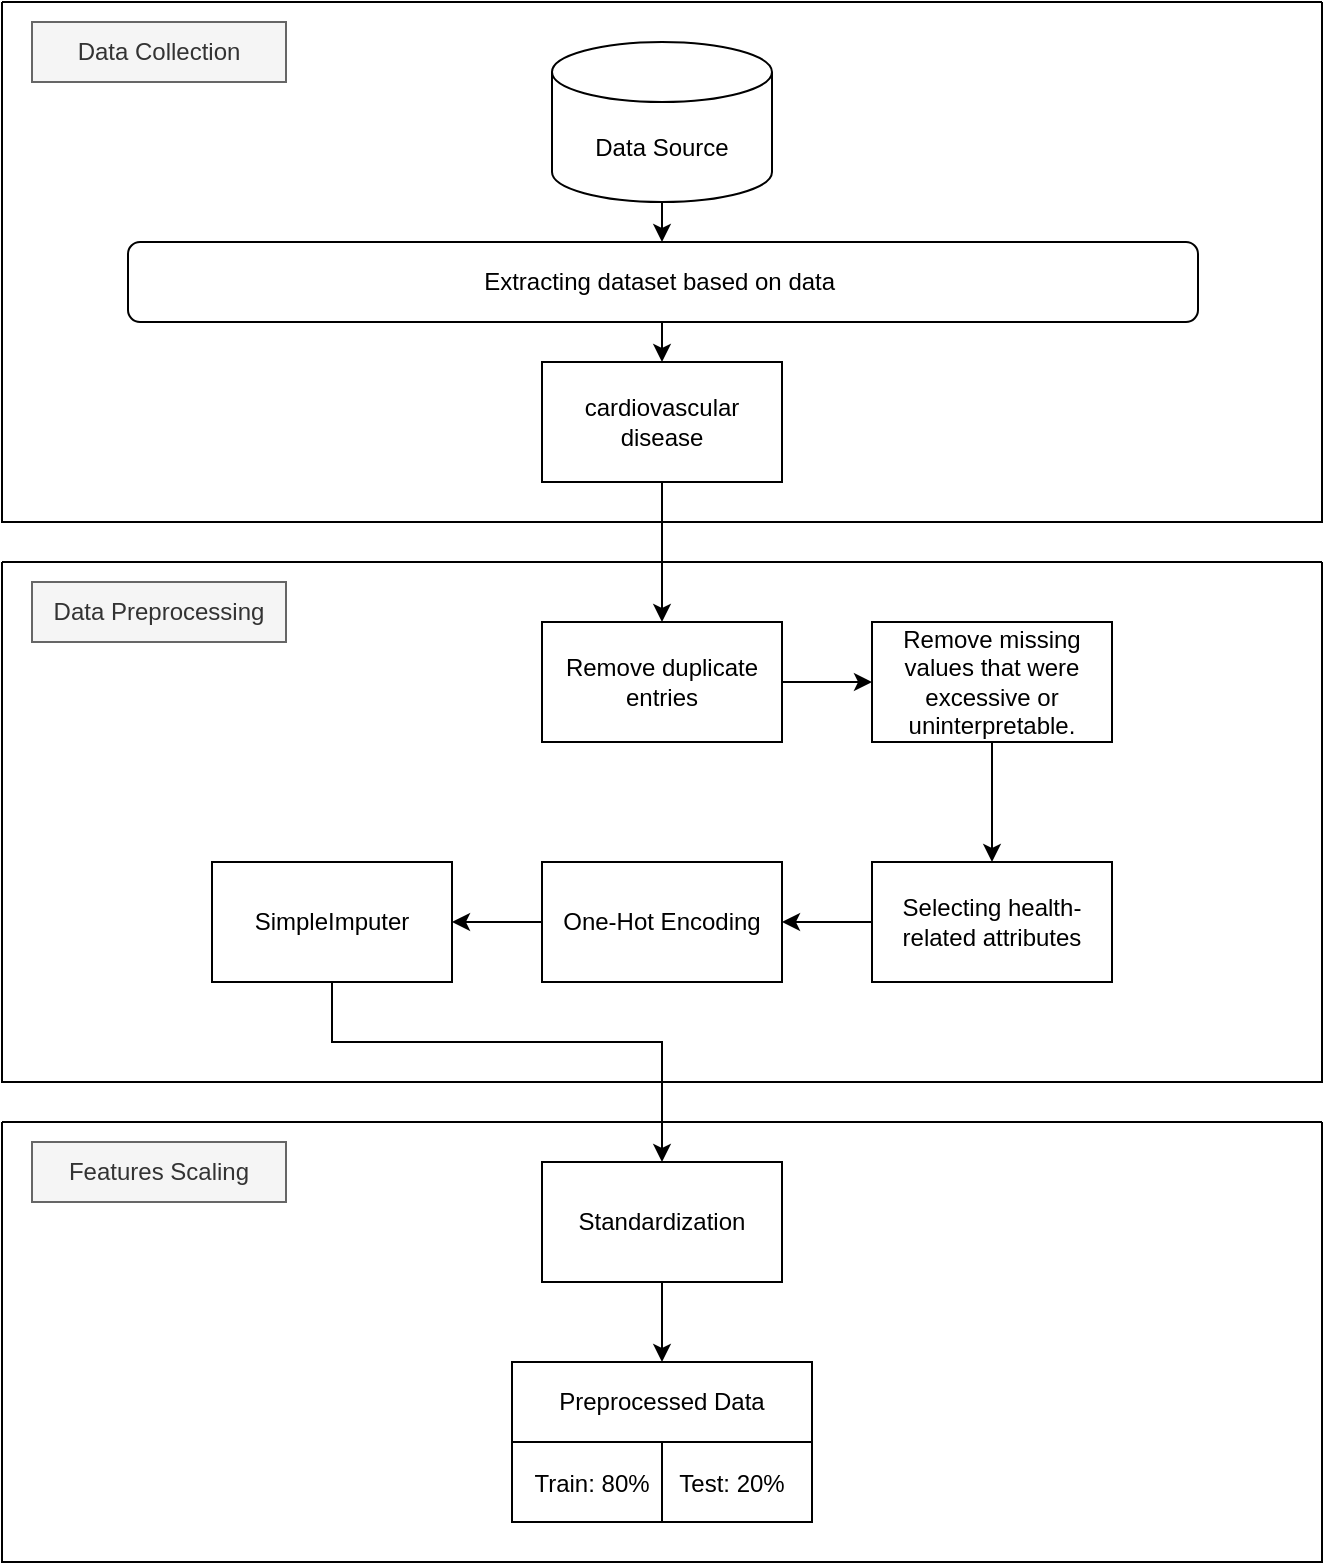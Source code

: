 <mxfile version="26.2.14">
  <diagram name="Page-1" id="PfKZMwIgy6VGALZis8Dc">
    <mxGraphModel dx="464" dy="776" grid="1" gridSize="10" guides="1" tooltips="1" connect="1" arrows="1" fold="1" page="1" pageScale="1" pageWidth="850" pageHeight="1100" math="0" shadow="0">
      <root>
        <mxCell id="0" />
        <mxCell id="1" parent="0" />
        <mxCell id="j8199OsGkyXpgyM0app1-1" value="" style="swimlane;startSize=0;" vertex="1" parent="1">
          <mxGeometry x="95" y="40" width="660" height="260" as="geometry" />
        </mxCell>
        <mxCell id="j8199OsGkyXpgyM0app1-18" value="" style="edgeStyle=orthogonalEdgeStyle;rounded=0;orthogonalLoop=1;jettySize=auto;html=1;entryX=0.5;entryY=0;entryDx=0;entryDy=0;" edge="1" parent="j8199OsGkyXpgyM0app1-1" source="j8199OsGkyXpgyM0app1-2" target="j8199OsGkyXpgyM0app1-3">
          <mxGeometry relative="1" as="geometry" />
        </mxCell>
        <mxCell id="j8199OsGkyXpgyM0app1-2" value="Data Source" style="shape=cylinder3;whiteSpace=wrap;html=1;boundedLbl=1;backgroundOutline=1;size=15;" vertex="1" parent="j8199OsGkyXpgyM0app1-1">
          <mxGeometry x="275" y="20" width="110" height="80" as="geometry" />
        </mxCell>
        <mxCell id="j8199OsGkyXpgyM0app1-3" value="Extracting dataset based on data&amp;nbsp;" style="rounded=1;whiteSpace=wrap;html=1;" vertex="1" parent="j8199OsGkyXpgyM0app1-1">
          <mxGeometry x="63" y="120" width="535" height="40" as="geometry" />
        </mxCell>
        <mxCell id="j8199OsGkyXpgyM0app1-5" value="&lt;span&gt;cardiovascular&lt;br&gt;disease&lt;/span&gt;" style="rounded=0;whiteSpace=wrap;html=1;fontFamily=Helvetica;fontSize=12;" vertex="1" parent="j8199OsGkyXpgyM0app1-1">
          <mxGeometry x="270" y="180" width="120" height="60" as="geometry" />
        </mxCell>
        <mxCell id="j8199OsGkyXpgyM0app1-17" value="" style="endArrow=classic;html=1;rounded=0;entryX=0.5;entryY=0;entryDx=0;entryDy=0;" edge="1" parent="j8199OsGkyXpgyM0app1-1" target="j8199OsGkyXpgyM0app1-5">
          <mxGeometry width="50" height="50" relative="1" as="geometry">
            <mxPoint x="330" y="160" as="sourcePoint" />
            <mxPoint x="380" y="110" as="targetPoint" />
          </mxGeometry>
        </mxCell>
        <mxCell id="j8199OsGkyXpgyM0app1-26" value="&lt;div&gt;Data Collection&lt;/div&gt;" style="text;html=1;align=center;verticalAlign=middle;whiteSpace=wrap;rounded=0;fillColor=#f5f5f5;fontColor=#333333;strokeColor=#666666;" vertex="1" parent="j8199OsGkyXpgyM0app1-1">
          <mxGeometry x="15" y="10" width="127" height="30" as="geometry" />
        </mxCell>
        <mxCell id="j8199OsGkyXpgyM0app1-6" value="" style="swimlane;startSize=0;" vertex="1" parent="1">
          <mxGeometry x="95" y="320" width="660" height="260" as="geometry" />
        </mxCell>
        <mxCell id="j8199OsGkyXpgyM0app1-14" value="" style="edgeStyle=orthogonalEdgeStyle;rounded=0;orthogonalLoop=1;jettySize=auto;html=1;" edge="1" parent="j8199OsGkyXpgyM0app1-6" source="j8199OsGkyXpgyM0app1-9" target="j8199OsGkyXpgyM0app1-10">
          <mxGeometry relative="1" as="geometry" />
        </mxCell>
        <mxCell id="j8199OsGkyXpgyM0app1-9" value="Remove duplicate entries" style="rounded=0;whiteSpace=wrap;html=1;" vertex="1" parent="j8199OsGkyXpgyM0app1-6">
          <mxGeometry x="270" y="30" width="120" height="60" as="geometry" />
        </mxCell>
        <mxCell id="j8199OsGkyXpgyM0app1-15" value="" style="edgeStyle=orthogonalEdgeStyle;rounded=0;orthogonalLoop=1;jettySize=auto;html=1;" edge="1" parent="j8199OsGkyXpgyM0app1-6" source="j8199OsGkyXpgyM0app1-10" target="j8199OsGkyXpgyM0app1-12">
          <mxGeometry relative="1" as="geometry" />
        </mxCell>
        <mxCell id="j8199OsGkyXpgyM0app1-10" value="&lt;p data-pm-slice=&quot;1 1 []&quot; style=&quot;&quot;&gt;&lt;font&gt;Remove missing values that were excessive or uninterpretable.&lt;/font&gt;&lt;/p&gt;" style="rounded=0;whiteSpace=wrap;html=1;" vertex="1" parent="j8199OsGkyXpgyM0app1-6">
          <mxGeometry x="435" y="30" width="120" height="60" as="geometry" />
        </mxCell>
        <mxCell id="j8199OsGkyXpgyM0app1-23" value="" style="edgeStyle=orthogonalEdgeStyle;rounded=0;orthogonalLoop=1;jettySize=auto;html=1;" edge="1" parent="j8199OsGkyXpgyM0app1-6" source="j8199OsGkyXpgyM0app1-12" target="j8199OsGkyXpgyM0app1-22">
          <mxGeometry relative="1" as="geometry" />
        </mxCell>
        <mxCell id="j8199OsGkyXpgyM0app1-12" value="&lt;p data-pm-slice=&quot;1 1 []&quot; style=&quot;&quot;&gt;&lt;font&gt;Selecting health-related attributes&lt;/font&gt;&lt;/p&gt;" style="rounded=0;whiteSpace=wrap;html=1;" vertex="1" parent="j8199OsGkyXpgyM0app1-6">
          <mxGeometry x="435" y="150" width="120" height="60" as="geometry" />
        </mxCell>
        <mxCell id="j8199OsGkyXpgyM0app1-25" value="" style="edgeStyle=orthogonalEdgeStyle;rounded=0;orthogonalLoop=1;jettySize=auto;html=1;" edge="1" parent="j8199OsGkyXpgyM0app1-6" source="j8199OsGkyXpgyM0app1-22" target="j8199OsGkyXpgyM0app1-24">
          <mxGeometry relative="1" as="geometry" />
        </mxCell>
        <mxCell id="j8199OsGkyXpgyM0app1-22" value="One-Hot Encoding" style="rounded=0;whiteSpace=wrap;html=1;" vertex="1" parent="j8199OsGkyXpgyM0app1-6">
          <mxGeometry x="270" y="150" width="120" height="60" as="geometry" />
        </mxCell>
        <mxCell id="j8199OsGkyXpgyM0app1-24" value="&lt;span data-end=&quot;31&quot; data-start=&quot;14&quot;&gt;SimpleImputer&lt;/span&gt;" style="rounded=0;whiteSpace=wrap;html=1;" vertex="1" parent="j8199OsGkyXpgyM0app1-6">
          <mxGeometry x="105" y="150" width="120" height="60" as="geometry" />
        </mxCell>
        <mxCell id="j8199OsGkyXpgyM0app1-27" value="&lt;div&gt;Data Preprocessing&lt;/div&gt;" style="text;html=1;align=center;verticalAlign=middle;whiteSpace=wrap;rounded=0;fillColor=#f5f5f5;fontColor=#333333;strokeColor=#666666;" vertex="1" parent="j8199OsGkyXpgyM0app1-6">
          <mxGeometry x="15" y="10" width="127" height="30" as="geometry" />
        </mxCell>
        <mxCell id="j8199OsGkyXpgyM0app1-13" value="" style="edgeStyle=orthogonalEdgeStyle;rounded=0;orthogonalLoop=1;jettySize=auto;html=1;" edge="1" parent="1" source="j8199OsGkyXpgyM0app1-5" target="j8199OsGkyXpgyM0app1-9">
          <mxGeometry relative="1" as="geometry" />
        </mxCell>
        <mxCell id="j8199OsGkyXpgyM0app1-28" value="" style="swimlane;startSize=0;container=0;" vertex="1" parent="1">
          <mxGeometry x="95" y="600" width="660" height="220" as="geometry" />
        </mxCell>
        <mxCell id="j8199OsGkyXpgyM0app1-63" value="" style="rounded=0;whiteSpace=wrap;html=1;strokeColor=inherit;align=center;verticalAlign=middle;fontFamily=Helvetica;fontSize=16;fontColor=default;horizontal=0;fillColor=none;container=1;movable=0;resizable=0;rotatable=0;deletable=0;editable=0;locked=1;connectable=0;" vertex="1" parent="j8199OsGkyXpgyM0app1-28">
          <mxGeometry x="255" y="120" width="150" height="80" as="geometry" />
        </mxCell>
        <mxCell id="j8199OsGkyXpgyM0app1-36" value="Preprocessed Data" style="rounded=0;whiteSpace=wrap;html=1;container=1;movable=0;resizable=0;rotatable=0;deletable=0;editable=0;locked=1;connectable=0;" vertex="1" parent="j8199OsGkyXpgyM0app1-63">
          <mxGeometry width="150" height="40" as="geometry">
            <mxRectangle width="150" height="40" as="alternateBounds" />
          </mxGeometry>
        </mxCell>
        <mxCell id="j8199OsGkyXpgyM0app1-64" value="" style="endArrow=none;html=1;rounded=0;fontFamily=Helvetica;fontSize=16;fontColor=default;resizable=0;horizontal=0;entryX=0.5;entryY=1;entryDx=0;entryDy=0;exitX=0.5;exitY=1;exitDx=0;exitDy=0;movable=0;rotatable=0;deletable=0;editable=0;locked=1;connectable=0;" edge="1" parent="j8199OsGkyXpgyM0app1-63" source="j8199OsGkyXpgyM0app1-63" target="j8199OsGkyXpgyM0app1-36">
          <mxGeometry width="50" height="50" relative="1" as="geometry">
            <mxPoint x="65" y="-47.3" as="sourcePoint" />
            <mxPoint x="115" y="-81.087" as="targetPoint" />
          </mxGeometry>
        </mxCell>
        <mxCell id="j8199OsGkyXpgyM0app1-65" value="&lt;span style=&quot;font-size: 12px;&quot;&gt;Train: 80%&lt;/span&gt;" style="text;html=1;align=center;verticalAlign=middle;whiteSpace=wrap;rounded=0;fontFamily=Helvetica;fontSize=16;fontColor=default;horizontal=0;rotation=90;movable=0;resizable=0;rotatable=0;deletable=0;editable=0;locked=1;connectable=0;" vertex="1" parent="j8199OsGkyXpgyM0app1-63">
          <mxGeometry x="30" y="27.438" width="20" height="64.022" as="geometry" />
        </mxCell>
        <mxCell id="j8199OsGkyXpgyM0app1-66" value="&lt;span style=&quot;font-size: 12px;&quot;&gt;Test: 20%&lt;/span&gt;" style="text;html=1;align=center;verticalAlign=middle;whiteSpace=wrap;rounded=0;fontFamily=Helvetica;fontSize=16;fontColor=default;horizontal=0;rotation=90;movable=0;resizable=0;rotatable=0;deletable=0;editable=0;locked=1;connectable=0;" vertex="1" parent="j8199OsGkyXpgyM0app1-63">
          <mxGeometry x="100" y="27.438" width="20" height="64.022" as="geometry" />
        </mxCell>
        <mxCell id="j8199OsGkyXpgyM0app1-30" value="Standardization" style="rounded=0;whiteSpace=wrap;html=1;" vertex="1" parent="j8199OsGkyXpgyM0app1-28">
          <mxGeometry x="270" y="20" width="120" height="60" as="geometry" />
        </mxCell>
        <mxCell id="j8199OsGkyXpgyM0app1-67" value="" style="endArrow=classic;html=1;rounded=0;fontFamily=Helvetica;fontSize=16;fontColor=default;resizable=1;horizontal=0;exitX=0.5;exitY=1;exitDx=0;exitDy=0;entryX=0.5;entryY=0;entryDx=0;entryDy=0;" edge="1" parent="j8199OsGkyXpgyM0app1-28" source="j8199OsGkyXpgyM0app1-30" target="j8199OsGkyXpgyM0app1-63">
          <mxGeometry width="50" height="50" relative="1" as="geometry">
            <mxPoint x="325" y="150" as="sourcePoint" />
            <mxPoint x="375" y="100" as="targetPoint" />
          </mxGeometry>
        </mxCell>
        <mxCell id="j8199OsGkyXpgyM0app1-38" value="&lt;div&gt;&lt;span style=&quot;background-color: transparent; color: light-dark(rgb(51, 51, 51), rgb(193, 193, 193));&quot;&gt;Features Scaling&lt;/span&gt;&lt;/div&gt;" style="text;html=1;align=center;verticalAlign=middle;whiteSpace=wrap;rounded=0;fillColor=#f5f5f5;fontColor=#333333;strokeColor=#666666;" vertex="1" parent="1">
          <mxGeometry x="110" y="610" width="127" height="30" as="geometry" />
        </mxCell>
        <mxCell id="j8199OsGkyXpgyM0app1-68" value="" style="edgeStyle=orthogonalEdgeStyle;rounded=0;orthogonalLoop=1;jettySize=auto;html=1;fontFamily=Helvetica;fontSize=16;fontColor=default;resizable=1;horizontal=0;entryX=0.5;entryY=0;entryDx=0;entryDy=0;" edge="1" parent="1" source="j8199OsGkyXpgyM0app1-24" target="j8199OsGkyXpgyM0app1-30">
          <mxGeometry relative="1" as="geometry">
            <Array as="points">
              <mxPoint x="260" y="560" />
              <mxPoint x="425" y="560" />
            </Array>
          </mxGeometry>
        </mxCell>
      </root>
    </mxGraphModel>
  </diagram>
</mxfile>
